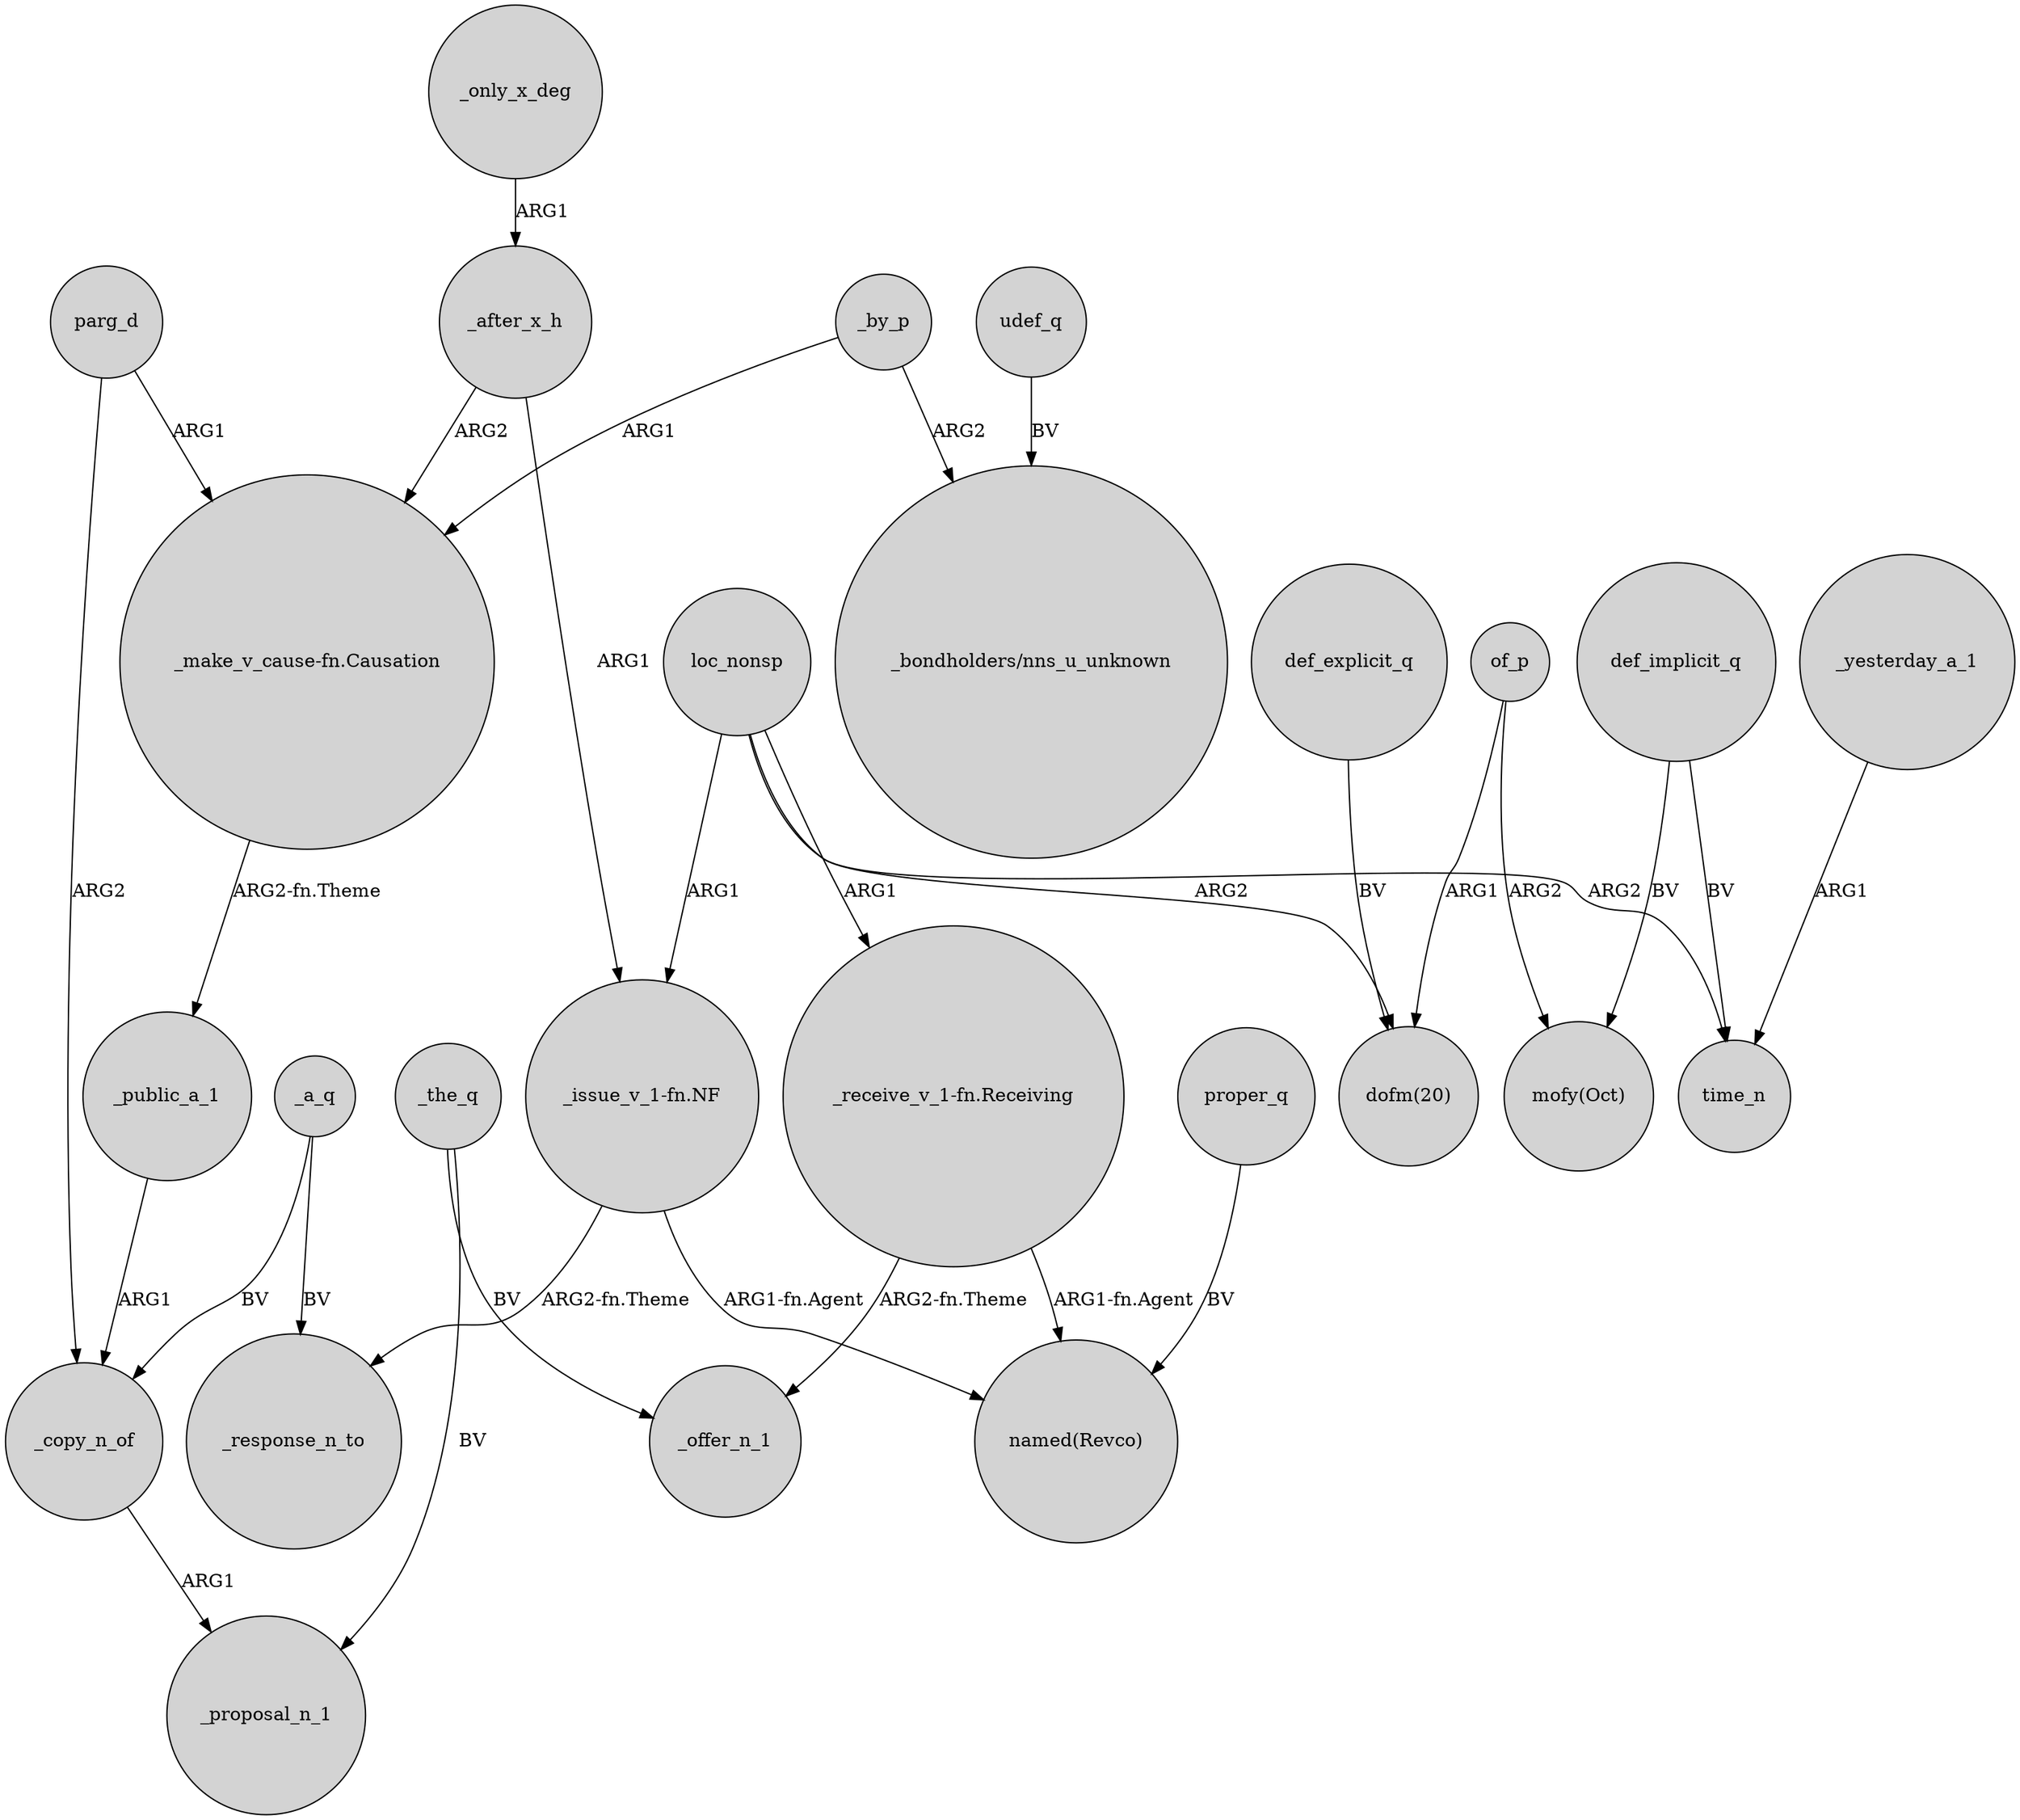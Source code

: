 digraph {
	node [shape=circle style=filled]
	loc_nonsp -> "_issue_v_1-fn.NF" [label=ARG1]
	proper_q -> "named(Revco)" [label=BV]
	loc_nonsp -> "dofm(20)" [label=ARG2]
	_yesterday_a_1 -> time_n [label=ARG1]
	_the_q -> _proposal_n_1 [label=BV]
	_public_a_1 -> _copy_n_of [label=ARG1]
	def_implicit_q -> "mofy(Oct)" [label=BV]
	_only_x_deg -> _after_x_h [label=ARG1]
	of_p -> "dofm(20)" [label=ARG1]
	parg_d -> "_make_v_cause-fn.Causation" [label=ARG1]
	_a_q -> _copy_n_of [label=BV]
	"_receive_v_1-fn.Receiving" -> _offer_n_1 [label="ARG2-fn.Theme"]
	of_p -> "mofy(Oct)" [label=ARG2]
	loc_nonsp -> "_receive_v_1-fn.Receiving" [label=ARG1]
	_by_p -> "_make_v_cause-fn.Causation" [label=ARG1]
	loc_nonsp -> time_n [label=ARG2]
	_the_q -> _offer_n_1 [label=BV]
	udef_q -> "_bondholders/nns_u_unknown" [label=BV]
	"_receive_v_1-fn.Receiving" -> "named(Revco)" [label="ARG1-fn.Agent"]
	_a_q -> _response_n_to [label=BV]
	_after_x_h -> "_make_v_cause-fn.Causation" [label=ARG2]
	parg_d -> _copy_n_of [label=ARG2]
	"_issue_v_1-fn.NF" -> "named(Revco)" [label="ARG1-fn.Agent"]
	def_explicit_q -> "dofm(20)" [label=BV]
	_by_p -> "_bondholders/nns_u_unknown" [label=ARG2]
	_copy_n_of -> _proposal_n_1 [label=ARG1]
	_after_x_h -> "_issue_v_1-fn.NF" [label=ARG1]
	"_make_v_cause-fn.Causation" -> _public_a_1 [label="ARG2-fn.Theme"]
	"_issue_v_1-fn.NF" -> _response_n_to [label="ARG2-fn.Theme"]
	def_implicit_q -> time_n [label=BV]
}
